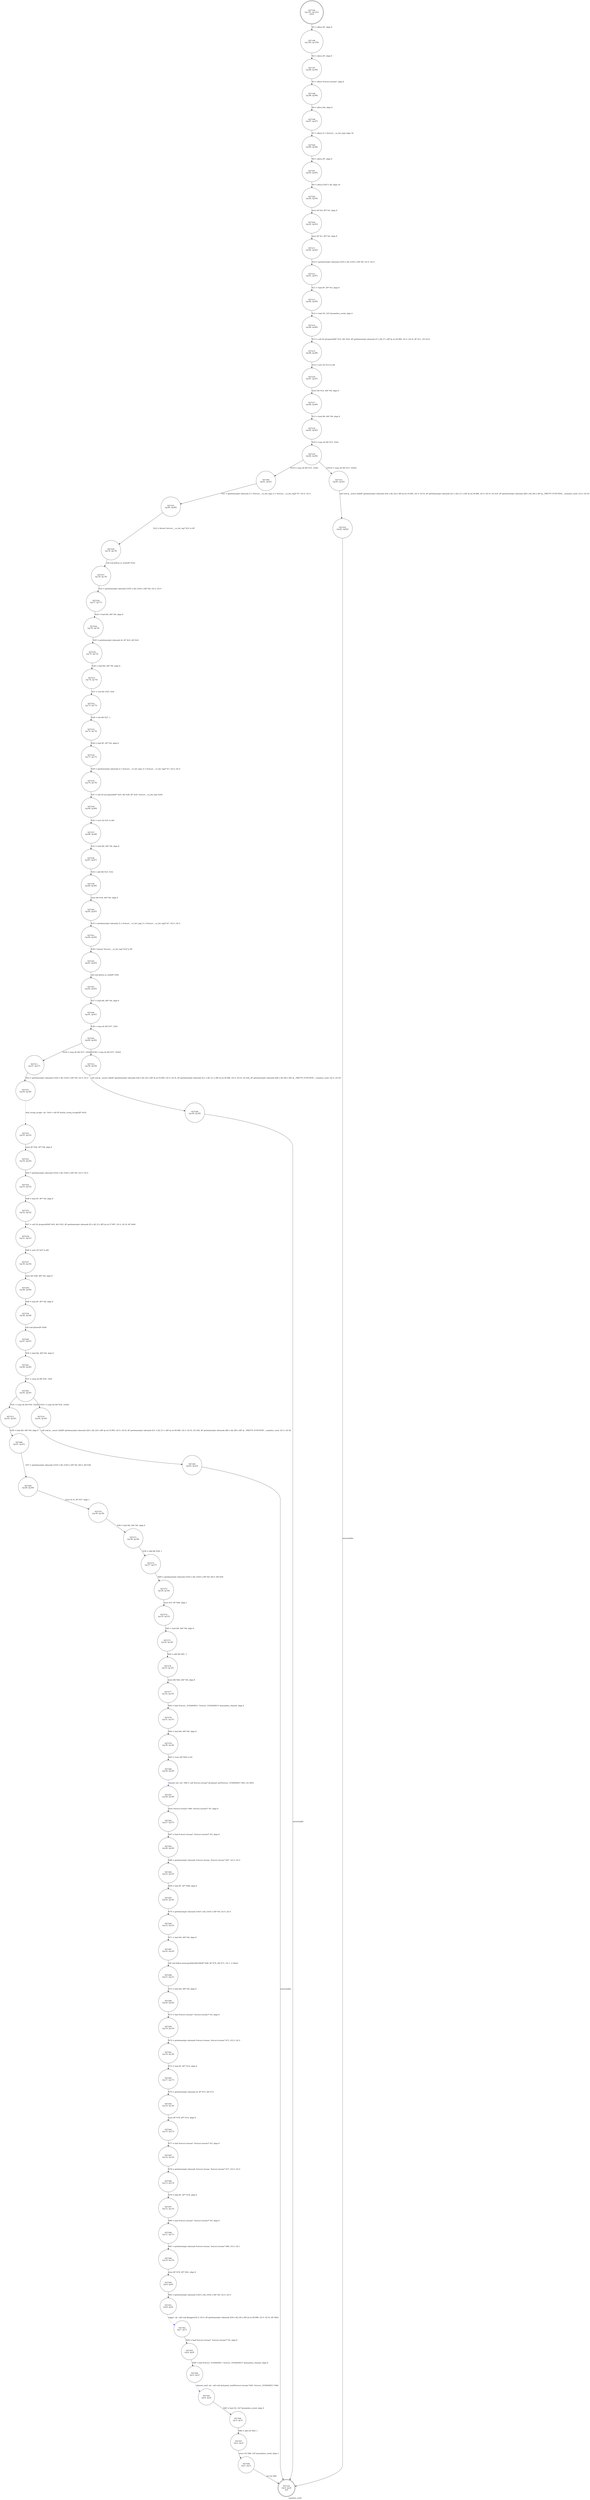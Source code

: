 digraph seamless_send {
label="seamless_send"
57193 [label="N57193\n(rp:0, ep:0)\nexit", shape="doublecircle"]
57194 [label="N57194\n(rp:101, ep:101)\nentry", shape="doublecircle"]
57194 -> 57196 [label="%3 = alloca i8*, align 8"]
57196 [label="N57196\n(rp:100, ep:100)", shape="circle"]
57196 -> 57197 [label="%4 = alloca i8*, align 8"]
57197 [label="N57197\n(rp:99, ep:99)", shape="circle"]
57197 -> 57198 [label="%5 = alloca %struct.stream*, align 8"]
57198 [label="N57198\n(rp:98, ep:98)", shape="circle"]
57198 -> 57199 [label="%6 = alloca i64, align 8"]
57199 [label="N57199\n(rp:97, ep:97)", shape="circle"]
57199 -> 57200 [label="%7 = alloca [1 x %struct.__va_list_tag], align 16"]
57200 [label="N57200\n(rp:96, ep:96)", shape="circle"]
57200 -> 57201 [label="%8 = alloca i8*, align 8"]
57201 [label="N57201\n(rp:95, ep:95)", shape="circle"]
57201 -> 57202 [label="%9 = alloca [1025 x i8], align 16"]
57202 [label="N57202\n(rp:94, ep:94)", shape="circle"]
57202 -> 57204 [label="store i8* %0, i8** %3, align 8"]
57204 [label="N57204\n(rp:93, ep:93)", shape="circle"]
57204 -> 57211 [label="store i8* %1, i8** %4, align 8"]
57211 [label="N57211\n(rp:92, ep:92)", shape="circle"]
57211 -> 57212 [label="%10 = getelementptr inbounds [1025 x i8], [1025 x i8]* %9, i32 0, i32 0"]
57212 [label="N57212\n(rp:91, ep:91)", shape="circle"]
57212 -> 57213 [label="%11 = load i8*, i8** %3, align 8"]
57213 [label="N57213\n(rp:90, ep:90)", shape="circle"]
57213 -> 57214 [label="%12 = load i32, i32* @seamless_serial, align 4"]
57214 [label="N57214\n(rp:89, ep:89)", shape="circle"]
57214 -> 57215 [label="%13 = call i32 @snprintf(i8* %10, i64 1024, i8* getelementptr inbounds ([7 x i8], [7 x i8]* @.str.34.994, i32 0, i32 0), i8* %11, i32 %12)"]
57215 [label="N57215\n(rp:88, ep:88)", shape="circle"]
57215 -> 57216 [label="%14 = sext i32 %13 to i64"]
57216 [label="N57216\n(rp:87, ep:87)", shape="circle"]
57216 -> 57217 [label="store i64 %14, i64* %6, align 8"]
57217 [label="N57217\n(rp:86, ep:86)", shape="circle"]
57217 -> 57218 [label="%15 = load i64, i64* %6, align 8"]
57218 [label="N57218\n(rp:85, ep:85)", shape="circle"]
57218 -> 57219 [label="%16 = icmp ult i64 %15, 1024"]
57219 [label="N57219\n(rp:84, ep:84)", shape="circle"]
57219 -> 57309 [label="[%16 = icmp ult i64 %15, 1024]"]
57219 -> 57310 [label="[!(%16 = icmp ult i64 %15, 1024)]"]
57222 [label="N57222\n(rp:82, ep:82)", shape="circle"]
57222 -> 57193 [label="unreachable"]
57225 [label="N57225\n(rp:80, ep:80)", shape="circle"]
57225 -> 57226 [label="%22 = bitcast %struct.__va_list_tag* %21 to i8*"]
57226 [label="N57226\n(rp:79, ep:79)", shape="circle"]
57226 -> 57227 [label="call void @llvm.va_start(i8* %22)"]
57227 [label="N57227\n(rp:78, ep:78)", shape="circle"]
57227 -> 57228 [label="%23 = getelementptr inbounds [1025 x i8], [1025 x i8]* %9, i32 0, i32 0"]
57228 [label="N57228\n(rp:77, ep:77)", shape="circle"]
57228 -> 57229 [label="%24 = load i64, i64* %6, align 8"]
57229 [label="N57229\n(rp:76, ep:76)", shape="circle"]
57229 -> 57230 [label="%25 = getelementptr inbounds i8, i8* %23, i64 %24"]
57230 [label="N57230\n(rp:75, ep:75)", shape="circle"]
57230 -> 57231 [label="%26 = load i64, i64* %6, align 8"]
57231 [label="N57231\n(rp:74, ep:74)", shape="circle"]
57231 -> 57232 [label="%27 = sub i64 1025, %26"]
57232 [label="N57232\n(rp:73, ep:73)", shape="circle"]
57232 -> 57233 [label="%28 = sub i64 %27, 1"]
57233 [label="N57233\n(rp:72, ep:72)", shape="circle"]
57233 -> 57234 [label="%29 = load i8*, i8** %4, align 8"]
57234 [label="N57234\n(rp:71, ep:71)", shape="circle"]
57234 -> 57235 [label="%30 = getelementptr inbounds [1 x %struct.__va_list_tag], [1 x %struct.__va_list_tag]* %7, i32 0, i32 0"]
57235 [label="N57235\n(rp:70, ep:70)", shape="circle"]
57235 -> 57236 [label="%31 = call i32 @vsnprintf(i8* %25, i64 %28, i8* %29, %struct.__va_list_tag* %30)"]
57236 [label="N57236\n(rp:69, ep:69)", shape="circle"]
57236 -> 57237 [label="%32 = sext i32 %31 to i64"]
57237 [label="N57237\n(rp:68, ep:68)", shape="circle"]
57237 -> 57238 [label="%33 = load i64, i64* %6, align 8"]
57238 [label="N57238\n(rp:67, ep:67)", shape="circle"]
57238 -> 57239 [label="%34 = add i64 %33, %32"]
57239 [label="N57239\n(rp:66, ep:66)", shape="circle"]
57239 -> 57240 [label="store i64 %34, i64* %6, align 8"]
57240 [label="N57240\n(rp:65, ep:65)", shape="circle"]
57240 -> 57241 [label="%35 = getelementptr inbounds [1 x %struct.__va_list_tag], [1 x %struct.__va_list_tag]* %7, i32 0, i32 0"]
57241 [label="N57241\n(rp:64, ep:64)", shape="circle"]
57241 -> 57242 [label="%36 = bitcast %struct.__va_list_tag* %35 to i8*"]
57242 [label="N57242\n(rp:63, ep:63)", shape="circle"]
57242 -> 57243 [label="call void @llvm.va_end(i8* %36)"]
57243 [label="N57243\n(rp:62, ep:62)", shape="circle"]
57243 -> 57244 [label="%37 = load i64, i64* %6, align 8"]
57244 [label="N57244\n(rp:61, ep:61)", shape="circle"]
57244 -> 57245 [label="%38 = icmp ult i64 %37, 1024"]
57245 [label="N57245\n(rp:60, ep:60)", shape="circle"]
57245 -> 57311 [label="[%38 = icmp ult i64 %37, 1024]"]
57245 -> 57312 [label="[!(%38 = icmp ult i64 %37, 1024)]"]
57248 [label="N57248\n(rp:58, ep:58)", shape="circle"]
57248 -> 57193 [label="unreachable"]
57251 [label="N57251\n(rp:56, ep:56)", shape="circle"]
57251 -> 57252 [label="utils_string_escape --@-- %44 = call i8* @utils_string_escape(i8* %43)", style="dashed", color="blue"]
57252 [label="N57252\n(rp:55, ep:55)", shape="circle"]
57252 -> 57253 [label="store i8* %44, i8** %8, align 8"]
57253 [label="N57253\n(rp:54, ep:54)", shape="circle"]
57253 -> 57254 [label="%45 = getelementptr inbounds [1025 x i8], [1025 x i8]* %9, i32 0, i32 0"]
57254 [label="N57254\n(rp:53, ep:53)", shape="circle"]
57254 -> 57255 [label="%46 = load i8*, i8** %8, align 8"]
57255 [label="N57255\n(rp:52, ep:52)", shape="circle"]
57255 -> 57256 [label="%47 = call i32 @snprintf(i8* %45, i64 1025, i8* getelementptr inbounds ([3 x i8], [3 x i8]* @.str.37.997, i32 0, i32 0), i8* %46)"]
57256 [label="N57256\n(rp:51, ep:51)", shape="circle"]
57256 -> 57257 [label="%48 = sext i32 %47 to i64"]
57257 [label="N57257\n(rp:50, ep:50)", shape="circle"]
57257 -> 57258 [label="store i64 %48, i64* %6, align 8"]
57258 [label="N57258\n(rp:49, ep:49)", shape="circle"]
57258 -> 57259 [label="%49 = load i8*, i8** %8, align 8"]
57259 [label="N57259\n(rp:48, ep:48)", shape="circle"]
57259 -> 57260 [label="call void @free(i8* %49)"]
57260 [label="N57260\n(rp:47, ep:47)", shape="circle"]
57260 -> 57261 [label="%50 = load i64, i64* %6, align 8"]
57261 [label="N57261\n(rp:46, ep:46)", shape="circle"]
57261 -> 57262 [label="%51 = icmp ult i64 %50, 1024"]
57262 [label="N57262\n(rp:45, ep:45)", shape="circle"]
57262 -> 57313 [label="[%51 = icmp ult i64 %50, 1024]"]
57262 -> 57314 [label="[!(%51 = icmp ult i64 %50, 1024)]"]
57265 [label="N57265\n(rp:43, ep:43)", shape="circle"]
57265 -> 57193 [label="unreachable"]
57268 [label="N57268\n(rp:41, ep:41)", shape="circle"]
57268 -> 57269 [label="%57 = getelementptr inbounds [1025 x i8], [1025 x i8]* %9, i64 0, i64 %56"]
57269 [label="N57269\n(rp:40, ep:40)", shape="circle"]
57269 -> 57270 [label="store i8 10, i8* %57, align 1"]
57270 [label="N57270\n(rp:39, ep:39)", shape="circle"]
57270 -> 57271 [label="%58 = load i64, i64* %6, align 8"]
57271 [label="N57271\n(rp:38, ep:38)", shape="circle"]
57271 -> 57272 [label="%59 = add i64 %58, 1"]
57272 [label="N57272\n(rp:37, ep:37)", shape="circle"]
57272 -> 57273 [label="%60 = getelementptr inbounds [1025 x i8], [1025 x i8]* %9, i64 0, i64 %59"]
57273 [label="N57273\n(rp:36, ep:36)", shape="circle"]
57273 -> 57274 [label="store i8 0, i8* %60, align 1"]
57274 [label="N57274\n(rp:35, ep:35)", shape="circle"]
57274 -> 57275 [label="%61 = load i64, i64* %6, align 8"]
57275 [label="N57275\n(rp:34, ep:34)", shape="circle"]
57275 -> 57276 [label="%62 = add i64 %61, 1"]
57276 [label="N57276\n(rp:33, ep:33)", shape="circle"]
57276 -> 57277 [label="store i64 %62, i64* %6, align 8"]
57277 [label="N57277\n(rp:32, ep:32)", shape="circle"]
57277 -> 57278 [label="%63 = load %struct._VCHANNEL*, %struct._VCHANNEL** @seamless_channel, align 8"]
57278 [label="N57278\n(rp:31, ep:31)", shape="circle"]
57278 -> 57279 [label="%64 = load i64, i64* %6, align 8"]
57279 [label="N57279\n(rp:30, ep:30)", shape="circle"]
57279 -> 57280 [label="%65 = trunc i64 %64 to i32"]
57280 [label="N57280\n(rp:29, ep:29)", shape="circle"]
57280 -> 57281 [label="channel_init --@-- %66 = call %struct.stream* @channel_init(%struct._VCHANNEL* %63, i32 %65)", style="dashed", color="blue"]
57281 [label="N57281\n(rp:28, ep:28)", shape="circle"]
57281 -> 57282 [label="store %struct.stream* %66, %struct.stream** %5, align 8"]
57282 [label="N57282\n(rp:27, ep:27)", shape="circle"]
57282 -> 57283 [label="%67 = load %struct.stream*, %struct.stream** %5, align 8"]
57283 [label="N57283\n(rp:26, ep:26)", shape="circle"]
57283 -> 57284 [label="%68 = getelementptr inbounds %struct.stream, %struct.stream* %67, i32 0, i32 0"]
57284 [label="N57284\n(rp:25, ep:25)", shape="circle"]
57284 -> 57285 [label="%69 = load i8*, i8** %68, align 8"]
57285 [label="N57285\n(rp:24, ep:24)", shape="circle"]
57285 -> 57286 [label="%70 = getelementptr inbounds [1025 x i8], [1025 x i8]* %9, i32 0, i32 0"]
57286 [label="N57286\n(rp:23, ep:23)", shape="circle"]
57286 -> 57287 [label="%71 = load i64, i64* %6, align 8"]
57287 [label="N57287\n(rp:22, ep:22)", shape="circle"]
57287 -> 57288 [label="call void @llvm.memcpy.p0i8.p0i8.i64(i8* %69, i8* %70, i64 %71, i32 1, i1 false)"]
57288 [label="N57288\n(rp:21, ep:21)", shape="circle"]
57288 -> 57289 [label="%72 = load i64, i64* %6, align 8"]
57289 [label="N57289\n(rp:20, ep:20)", shape="circle"]
57289 -> 57290 [label="%73 = load %struct.stream*, %struct.stream** %5, align 8"]
57290 [label="N57290\n(rp:19, ep:19)", shape="circle"]
57290 -> 57291 [label="%74 = getelementptr inbounds %struct.stream, %struct.stream* %73, i32 0, i32 0"]
57291 [label="N57291\n(rp:18, ep:18)", shape="circle"]
57291 -> 57292 [label="%75 = load i8*, i8** %74, align 8"]
57292 [label="N57292\n(rp:17, ep:17)", shape="circle"]
57292 -> 57293 [label="%76 = getelementptr inbounds i8, i8* %75, i64 %72"]
57293 [label="N57293\n(rp:16, ep:16)", shape="circle"]
57293 -> 57294 [label="store i8* %76, i8** %74, align 8"]
57294 [label="N57294\n(rp:15, ep:15)", shape="circle"]
57294 -> 57295 [label="%77 = load %struct.stream*, %struct.stream** %5, align 8"]
57295 [label="N57295\n(rp:14, ep:14)", shape="circle"]
57295 -> 57296 [label="%78 = getelementptr inbounds %struct.stream, %struct.stream* %77, i32 0, i32 0"]
57296 [label="N57296\n(rp:13, ep:13)", shape="circle"]
57296 -> 57297 [label="%79 = load i8*, i8** %78, align 8"]
57297 [label="N57297\n(rp:12, ep:12)", shape="circle"]
57297 -> 57298 [label="%80 = load %struct.stream*, %struct.stream** %5, align 8"]
57298 [label="N57298\n(rp:11, ep:11)", shape="circle"]
57298 -> 57299 [label="%81 = getelementptr inbounds %struct.stream, %struct.stream* %80, i32 0, i32 1"]
57299 [label="N57299\n(rp:10, ep:10)", shape="circle"]
57299 -> 57300 [label="store i8* %79, i8** %81, align 8"]
57300 [label="N57300\n(rp:9, ep:9)", shape="circle"]
57300 -> 57301 [label="%82 = getelementptr inbounds [1025 x i8], [1025 x i8]* %9, i32 0, i32 0"]
57301 [label="N57301\n(rp:8, ep:8)", shape="circle"]
57301 -> 57302 [label="logger --@-- call void @logger(i32 6, i32 0, i8* getelementptr inbounds ([30 x i8], [30 x i8]* @.str.38.998, i32 0, i32 0), i8* %82)", style="dashed", color="blue"]
57302 [label="N57302\n(rp:7, ep:7)", shape="circle"]
57302 -> 57303 [label="%83 = load %struct.stream*, %struct.stream** %5, align 8"]
57303 [label="N57303\n(rp:6, ep:6)", shape="circle"]
57303 -> 57304 [label="%84 = load %struct._VCHANNEL*, %struct._VCHANNEL** @seamless_channel, align 8"]
57304 [label="N57304\n(rp:5, ep:5)", shape="circle"]
57304 -> 57305 [label="channel_send --@-- call void @channel_send(%struct.stream* %83, %struct._VCHANNEL* %84)", style="dashed", color="blue"]
57305 [label="N57305\n(rp:4, ep:4)", shape="circle"]
57305 -> 57306 [label="%85 = load i32, i32* @seamless_serial, align 4"]
57306 [label="N57306\n(rp:3, ep:3)", shape="circle"]
57306 -> 57307 [label="%86 = add i32 %85, 1"]
57307 [label="N57307\n(rp:2, ep:2)", shape="circle"]
57307 -> 57308 [label="store i32 %86, i32* @seamless_serial, align 4"]
57308 [label="N57308\n(rp:1, ep:1)", shape="circle"]
57308 -> 57193 [label="ret i32 %85"]
57309 [label="N57309\n(rp:81, ep:81)", shape="circle"]
57309 -> 57225 [label="%21 = getelementptr inbounds [1 x %struct.__va_list_tag], [1 x %struct.__va_list_tag]* %7, i32 0, i32 0"]
57310 [label="N57310\n(rp:83, ep:83)", shape="circle"]
57310 -> 57222 [label="call void @__assert_fail(i8* getelementptr inbounds ([24 x i8], [24 x i8]* @.str.35.995, i32 0, i32 0), i8* getelementptr inbounds ([11 x i8], [11 x i8]* @.str.36.996, i32 0, i32 0), i32 418, i8* getelementptr inbounds ([60 x i8], [60 x i8]* @__PRETTY_FUNCTION__.seamless_send, i32 0, i32 0))"]
57311 [label="N57311\n(rp:57, ep:57)", shape="circle"]
57311 -> 57251 [label="%43 = getelementptr inbounds [1025 x i8], [1025 x i8]* %9, i32 0, i32 0"]
57312 [label="N57312\n(rp:59, ep:59)", shape="circle"]
57312 -> 57248 [label="call void @__assert_fail(i8* getelementptr inbounds ([24 x i8], [24 x i8]* @.str.35.995, i32 0, i32 0), i8* getelementptr inbounds ([11 x i8], [11 x i8]* @.str.36.996, i32 0, i32 0), i32 424, i8* getelementptr inbounds ([60 x i8], [60 x i8]* @__PRETTY_FUNCTION__.seamless_send, i32 0, i32 0))"]
57313 [label="N57313\n(rp:42, ep:42)", shape="circle"]
57313 -> 57268 [label="%56 = load i64, i64* %6, align 8"]
57314 [label="N57314\n(rp:44, ep:44)", shape="circle"]
57314 -> 57265 [label="call void @__assert_fail(i8* getelementptr inbounds ([24 x i8], [24 x i8]* @.str.35.995, i32 0, i32 0), i8* getelementptr inbounds ([11 x i8], [11 x i8]* @.str.36.996, i32 0, i32 0), i32 429, i8* getelementptr inbounds ([60 x i8], [60 x i8]* @__PRETTY_FUNCTION__.seamless_send, i32 0, i32 0))"]
}

